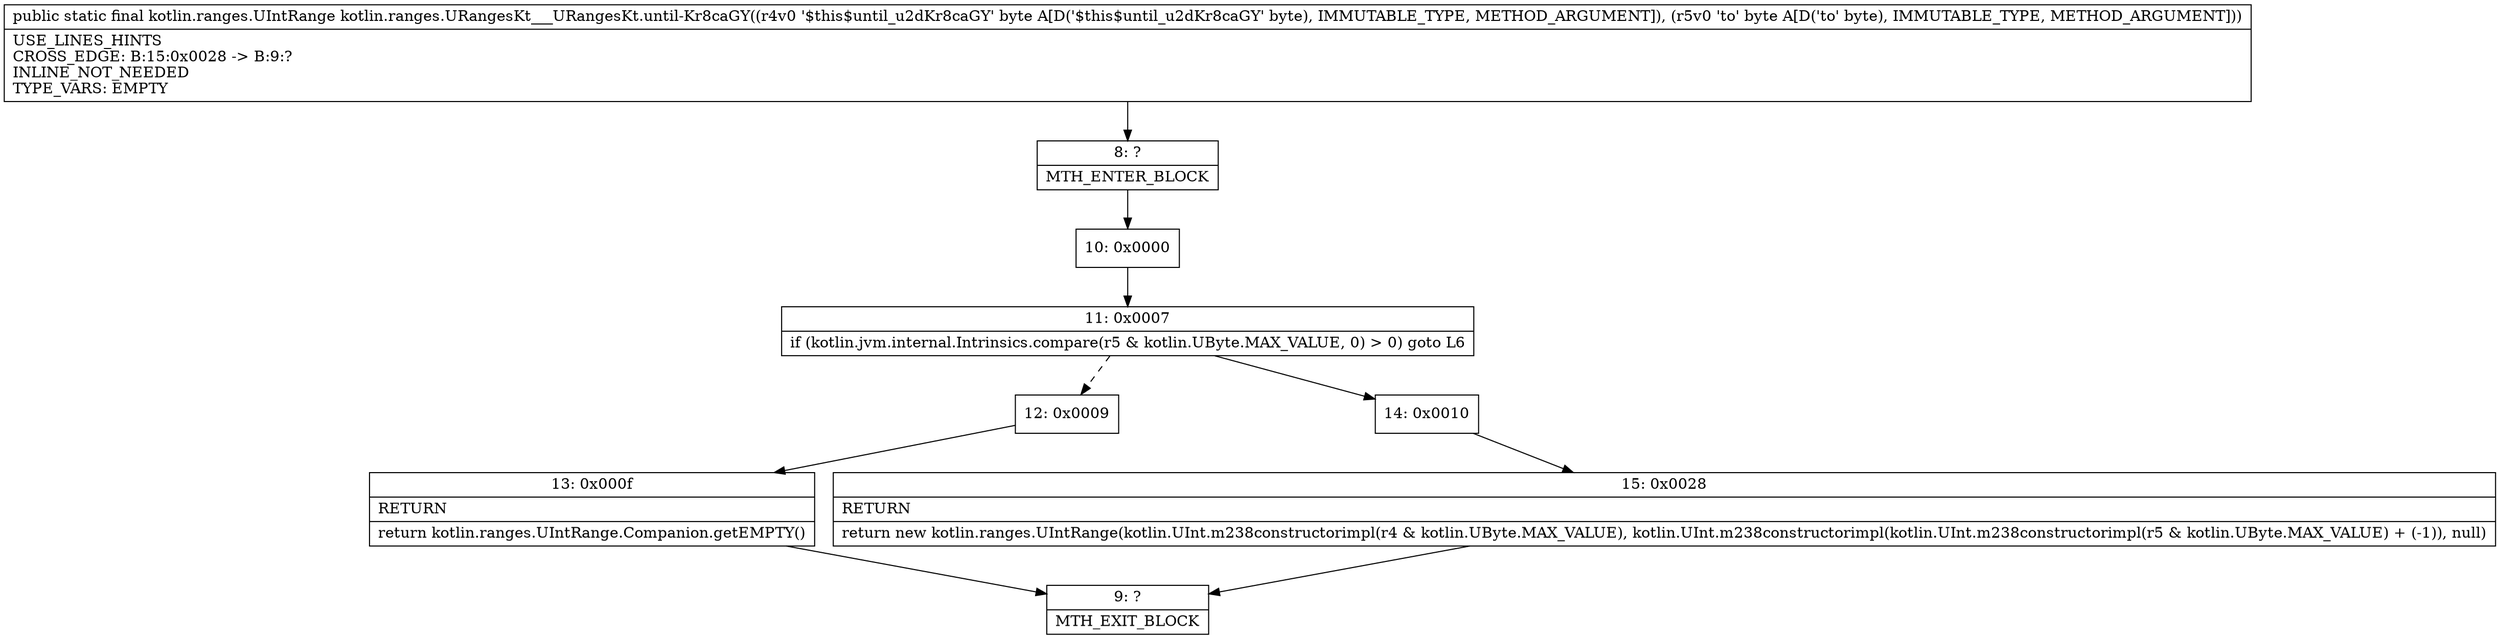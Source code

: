 digraph "CFG forkotlin.ranges.URangesKt___URangesKt.until\-Kr8caGY(BB)Lkotlin\/ranges\/UIntRange;" {
Node_8 [shape=record,label="{8\:\ ?|MTH_ENTER_BLOCK\l}"];
Node_10 [shape=record,label="{10\:\ 0x0000}"];
Node_11 [shape=record,label="{11\:\ 0x0007|if (kotlin.jvm.internal.Intrinsics.compare(r5 & kotlin.UByte.MAX_VALUE, 0) \> 0) goto L6\l}"];
Node_12 [shape=record,label="{12\:\ 0x0009}"];
Node_13 [shape=record,label="{13\:\ 0x000f|RETURN\l|return kotlin.ranges.UIntRange.Companion.getEMPTY()\l}"];
Node_9 [shape=record,label="{9\:\ ?|MTH_EXIT_BLOCK\l}"];
Node_14 [shape=record,label="{14\:\ 0x0010}"];
Node_15 [shape=record,label="{15\:\ 0x0028|RETURN\l|return new kotlin.ranges.UIntRange(kotlin.UInt.m238constructorimpl(r4 & kotlin.UByte.MAX_VALUE), kotlin.UInt.m238constructorimpl(kotlin.UInt.m238constructorimpl(r5 & kotlin.UByte.MAX_VALUE) + (\-1)), null)\l}"];
MethodNode[shape=record,label="{public static final kotlin.ranges.UIntRange kotlin.ranges.URangesKt___URangesKt.until\-Kr8caGY((r4v0 '$this$until_u2dKr8caGY' byte A[D('$this$until_u2dKr8caGY' byte), IMMUTABLE_TYPE, METHOD_ARGUMENT]), (r5v0 'to' byte A[D('to' byte), IMMUTABLE_TYPE, METHOD_ARGUMENT]))  | USE_LINES_HINTS\lCROSS_EDGE: B:15:0x0028 \-\> B:9:?\lINLINE_NOT_NEEDED\lTYPE_VARS: EMPTY\l}"];
MethodNode -> Node_8;Node_8 -> Node_10;
Node_10 -> Node_11;
Node_11 -> Node_12[style=dashed];
Node_11 -> Node_14;
Node_12 -> Node_13;
Node_13 -> Node_9;
Node_14 -> Node_15;
Node_15 -> Node_9;
}

